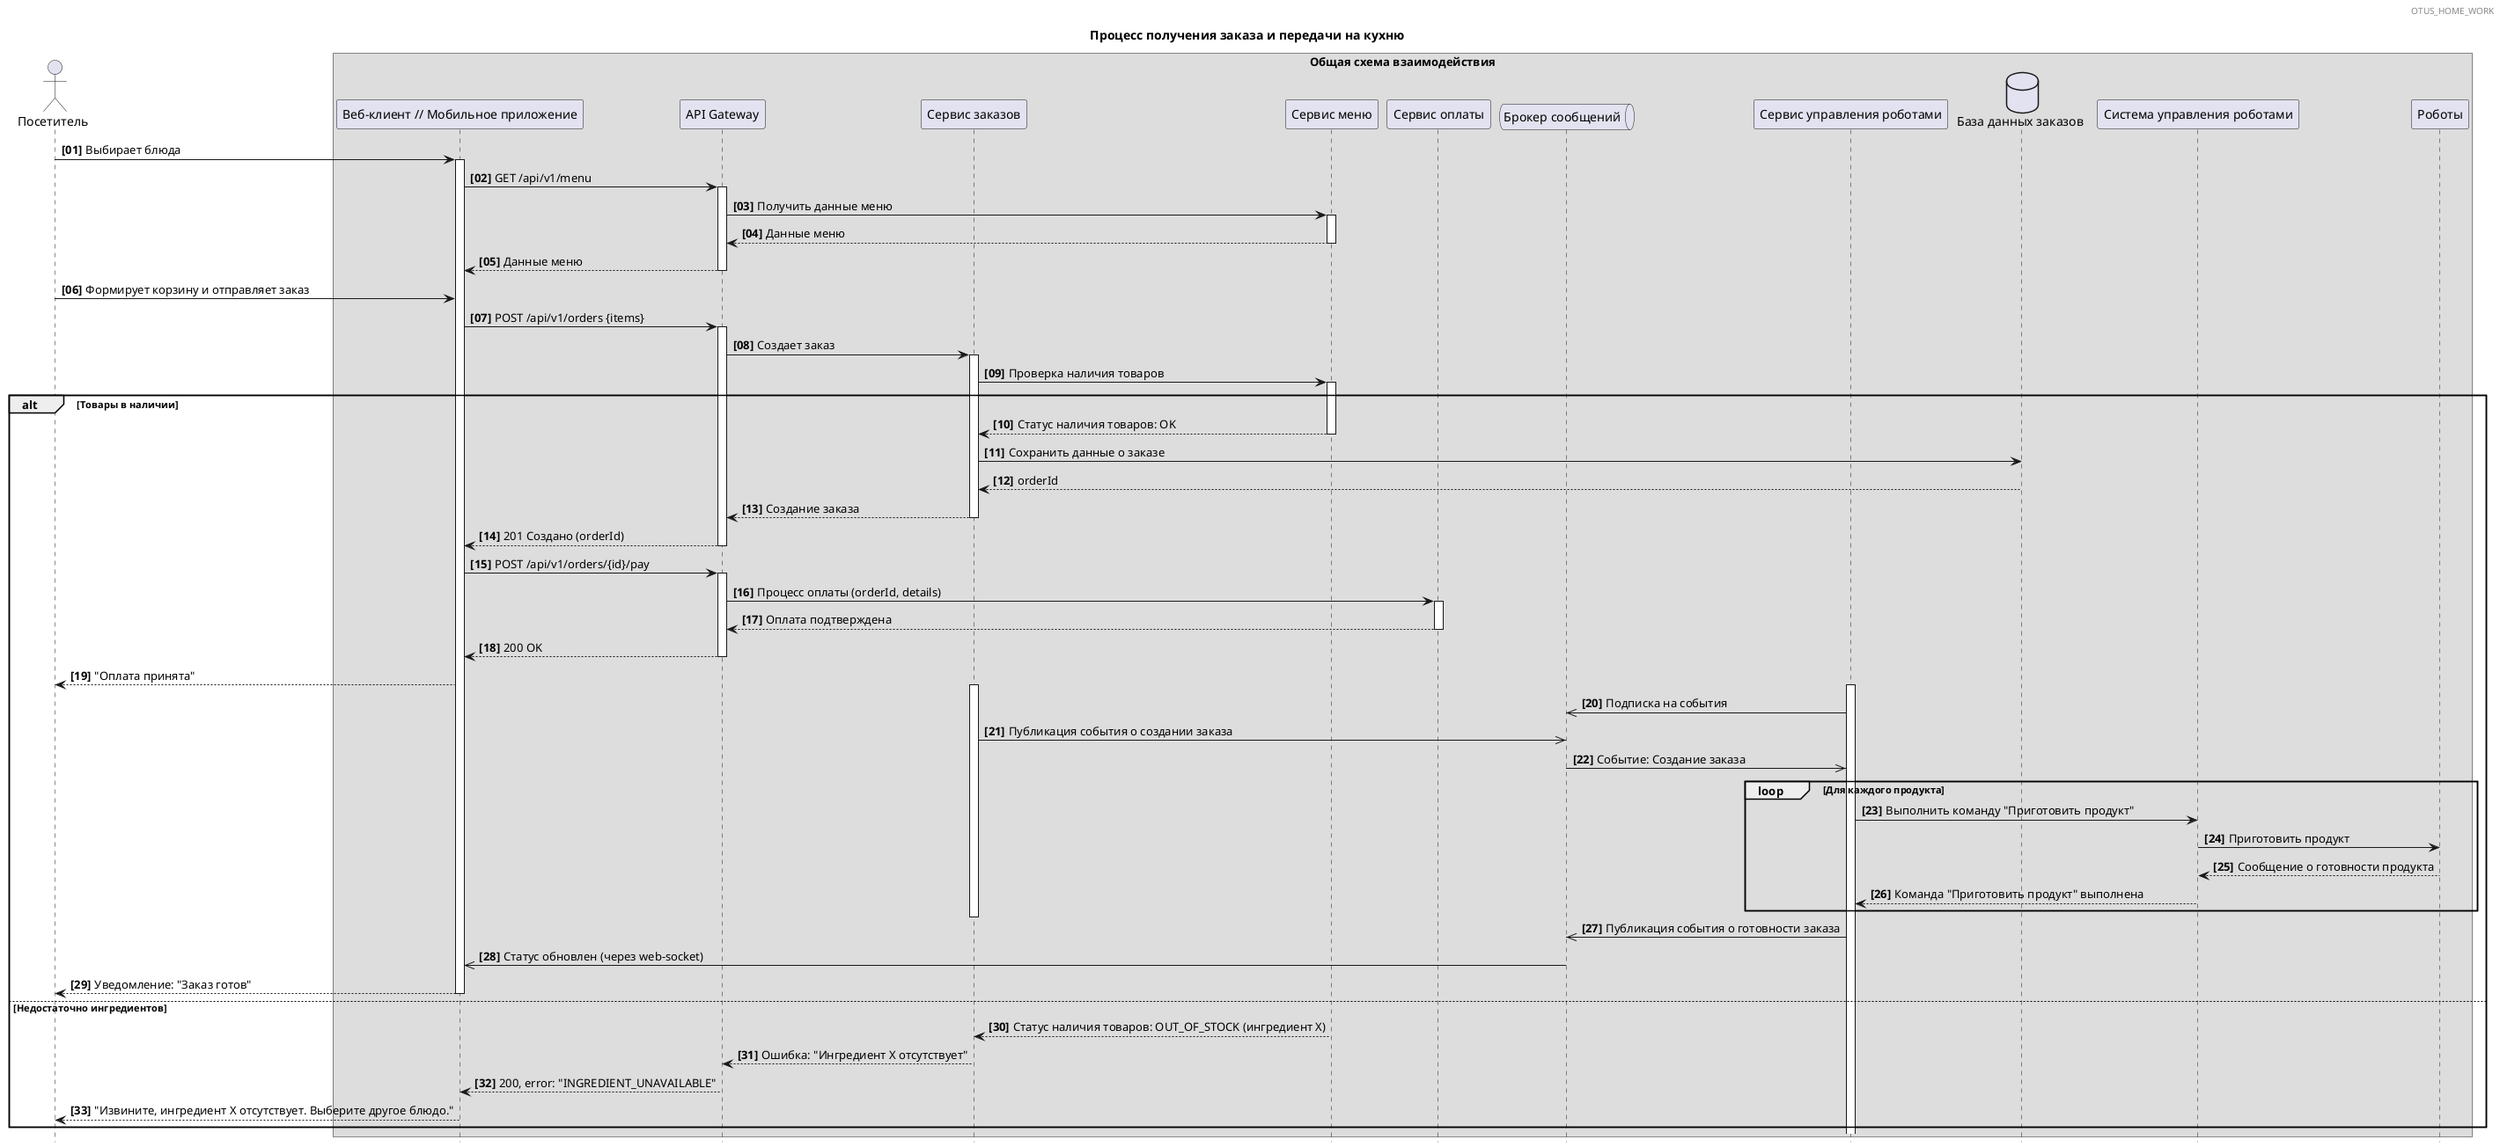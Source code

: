 @startuml
title "Процесс получения заказа и передачи на кухню"

actor "Посетитель" as Посетитель
header OTUS_HOME_WORK

box Общая схема взаимодействия

participant "Веб-клиент // Мобильное приложение" as Фронтенд
participant "API Gateway" as Gateway
participant "Сервис заказов" as OrderService
participant "Сервис меню" as MenuService
participant "Сервис оплаты" as PaymentService
queue "Брокер сообщений" as MessageBroker 
participant "Сервис управления роботами" as RobotService
database "База данных заказов" as OrderDB
participant "Система управления роботами" as RobotSystem
participant "Роботы" as Robots

autonumber "<b>[00]"
hide footbox

end box

Посетитель -> Фронтенд: Выбирает блюда
activate Фронтенд
Фронтенд -> Gateway: GET /api/v1/menu
activate Gateway
'Gateway --> Фронтенд: Данные меню
Gateway -> MenuService: Получить данные меню
activate MenuService
MenuService --> Gateway: Данные меню
deactivate MenuService
Gateway --> Фронтенд: Данные меню
deactivate Gateway



Посетитель -> Фронтенд: Формирует корзину и отправляет заказ
Фронтенд -> Gateway: POST /api/v1/orders {items}
activate Gateway
Gateway -> OrderService: Создает заказ
activate OrderService

OrderService -> MenuService: Проверка наличия товаров
activate MenuService

alt Товары в наличии
    MenuService --> OrderService: Статус наличия товаров: OK
    deactivate MenuService
    
    OrderService -> OrderDB: Сохранить данные о заказе
    OrderDB --> OrderService: orderId
    OrderService --> Gateway: Создание заказа
    deactivate OrderService
    Gateway --> Фронтенд: 201 Создано (orderId)
    deactivate Gateway
    
    Фронтенд -> Gateway: POST /api/v1/orders/{id}/pay
    activate Gateway
    Gateway -> PaymentService: Процесс оплаты (orderId, details)
    activate PaymentService
    PaymentService --> Gateway: Оплата подтверждена
    deactivate PaymentService
    Gateway --> Фронтенд: 200 OK
    deactivate Gateway
    Фронтенд --> Посетитель: "Оплата принята"
    
    activate OrderService
    activate RobotService
    RobotService ->> MessageBroker: Подписка на события
    OrderService ->> MessageBroker: Публикация события о создании заказа
    'activate MessageBroker
    MessageBroker ->> RobotService: Событие: Создание заказа
    
    'activate RobotService
    
    loop Для каждого продукта
        RobotService -> RobotSystem: Выполнить команду "Приготовить продукт"
        RobotSystem -> Robots: Приготовить продукт
        Robots --> RobotSystem: Сообщение о готовности продукта
        RobotSystem --> RobotService: Команда "Приготовить продукт" выполнена
    end

    deactivate OrderService

    RobotService ->> MessageBroker: Публикация события о готовности заказа
    MessageBroker ->> Фронтенд: Статус обновлен (через web-socket)
    
    'RobotService ->> MessageBroker: Отправка события о готовности заказа
    'MessageBroker --> OrderService: Заказ готов
    'deactivate OrderService
    'MessageBroker --> Фронтенд: Статус обновлен (через web-socket)
    Фронтенд --> Посетитель: Уведомление: "Заказ готов"
    deactivate Фронтенд
    'deactivate MessageBroker

else Недостаточно ингредиентов
    MenuService --> OrderService: Статус наличия товаров: OUT_OF_STOCK (ингредиент X)
    deactivate MenuService
    OrderService --> Gateway: Ошибка: "Ингредиент X отсутствует"
    deactivate OrderService
    Gateway --> Фронтенд: 200, error: "INGREDIENT_UNAVAILABLE"
    deactivate Gateway
    Фронтенд --> Посетитель: "Извините, ингредиент X отсутствует. Выберите другое блюдо."
    deactivate Фронтенд
end

@enduml